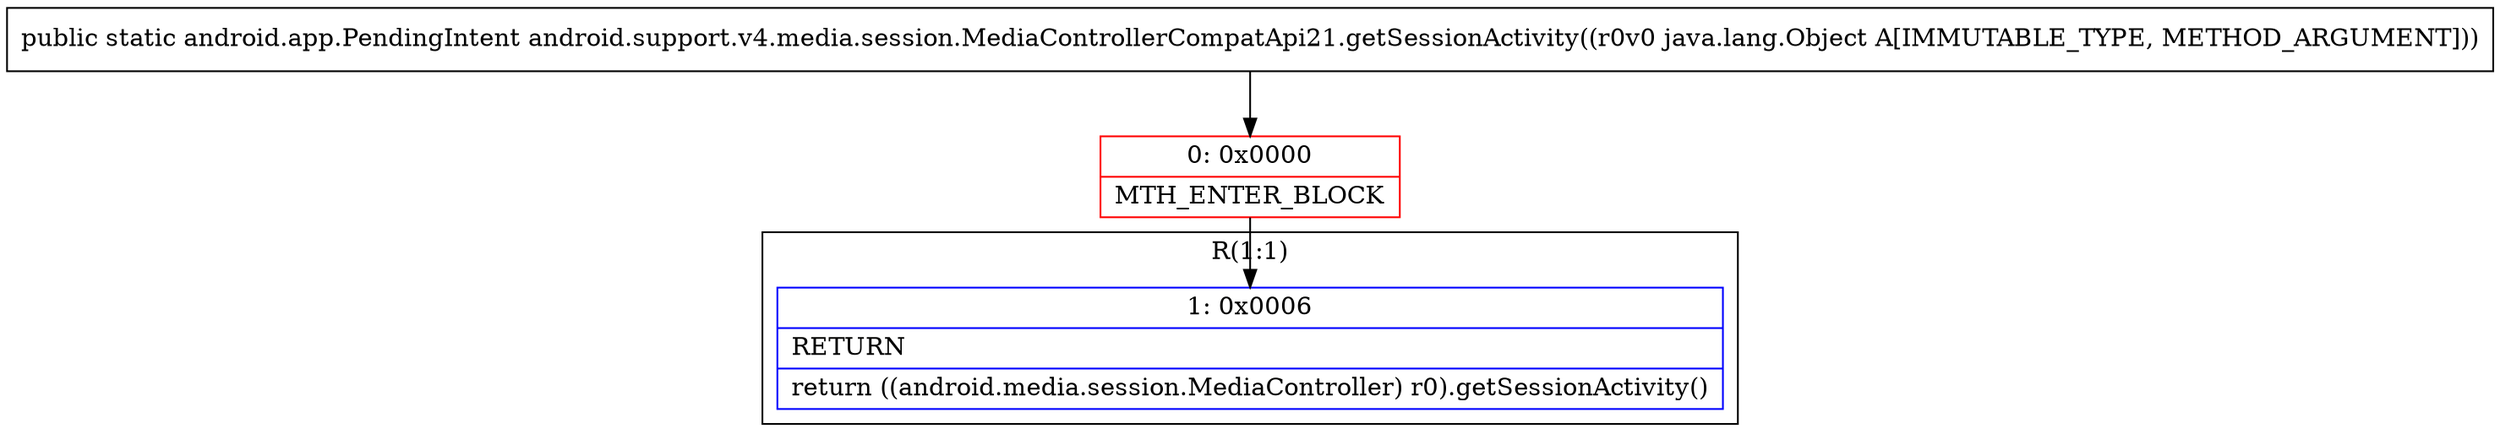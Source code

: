 digraph "CFG forandroid.support.v4.media.session.MediaControllerCompatApi21.getSessionActivity(Ljava\/lang\/Object;)Landroid\/app\/PendingIntent;" {
subgraph cluster_Region_1805103352 {
label = "R(1:1)";
node [shape=record,color=blue];
Node_1 [shape=record,label="{1\:\ 0x0006|RETURN\l|return ((android.media.session.MediaController) r0).getSessionActivity()\l}"];
}
Node_0 [shape=record,color=red,label="{0\:\ 0x0000|MTH_ENTER_BLOCK\l}"];
MethodNode[shape=record,label="{public static android.app.PendingIntent android.support.v4.media.session.MediaControllerCompatApi21.getSessionActivity((r0v0 java.lang.Object A[IMMUTABLE_TYPE, METHOD_ARGUMENT])) }"];
MethodNode -> Node_0;
Node_0 -> Node_1;
}

